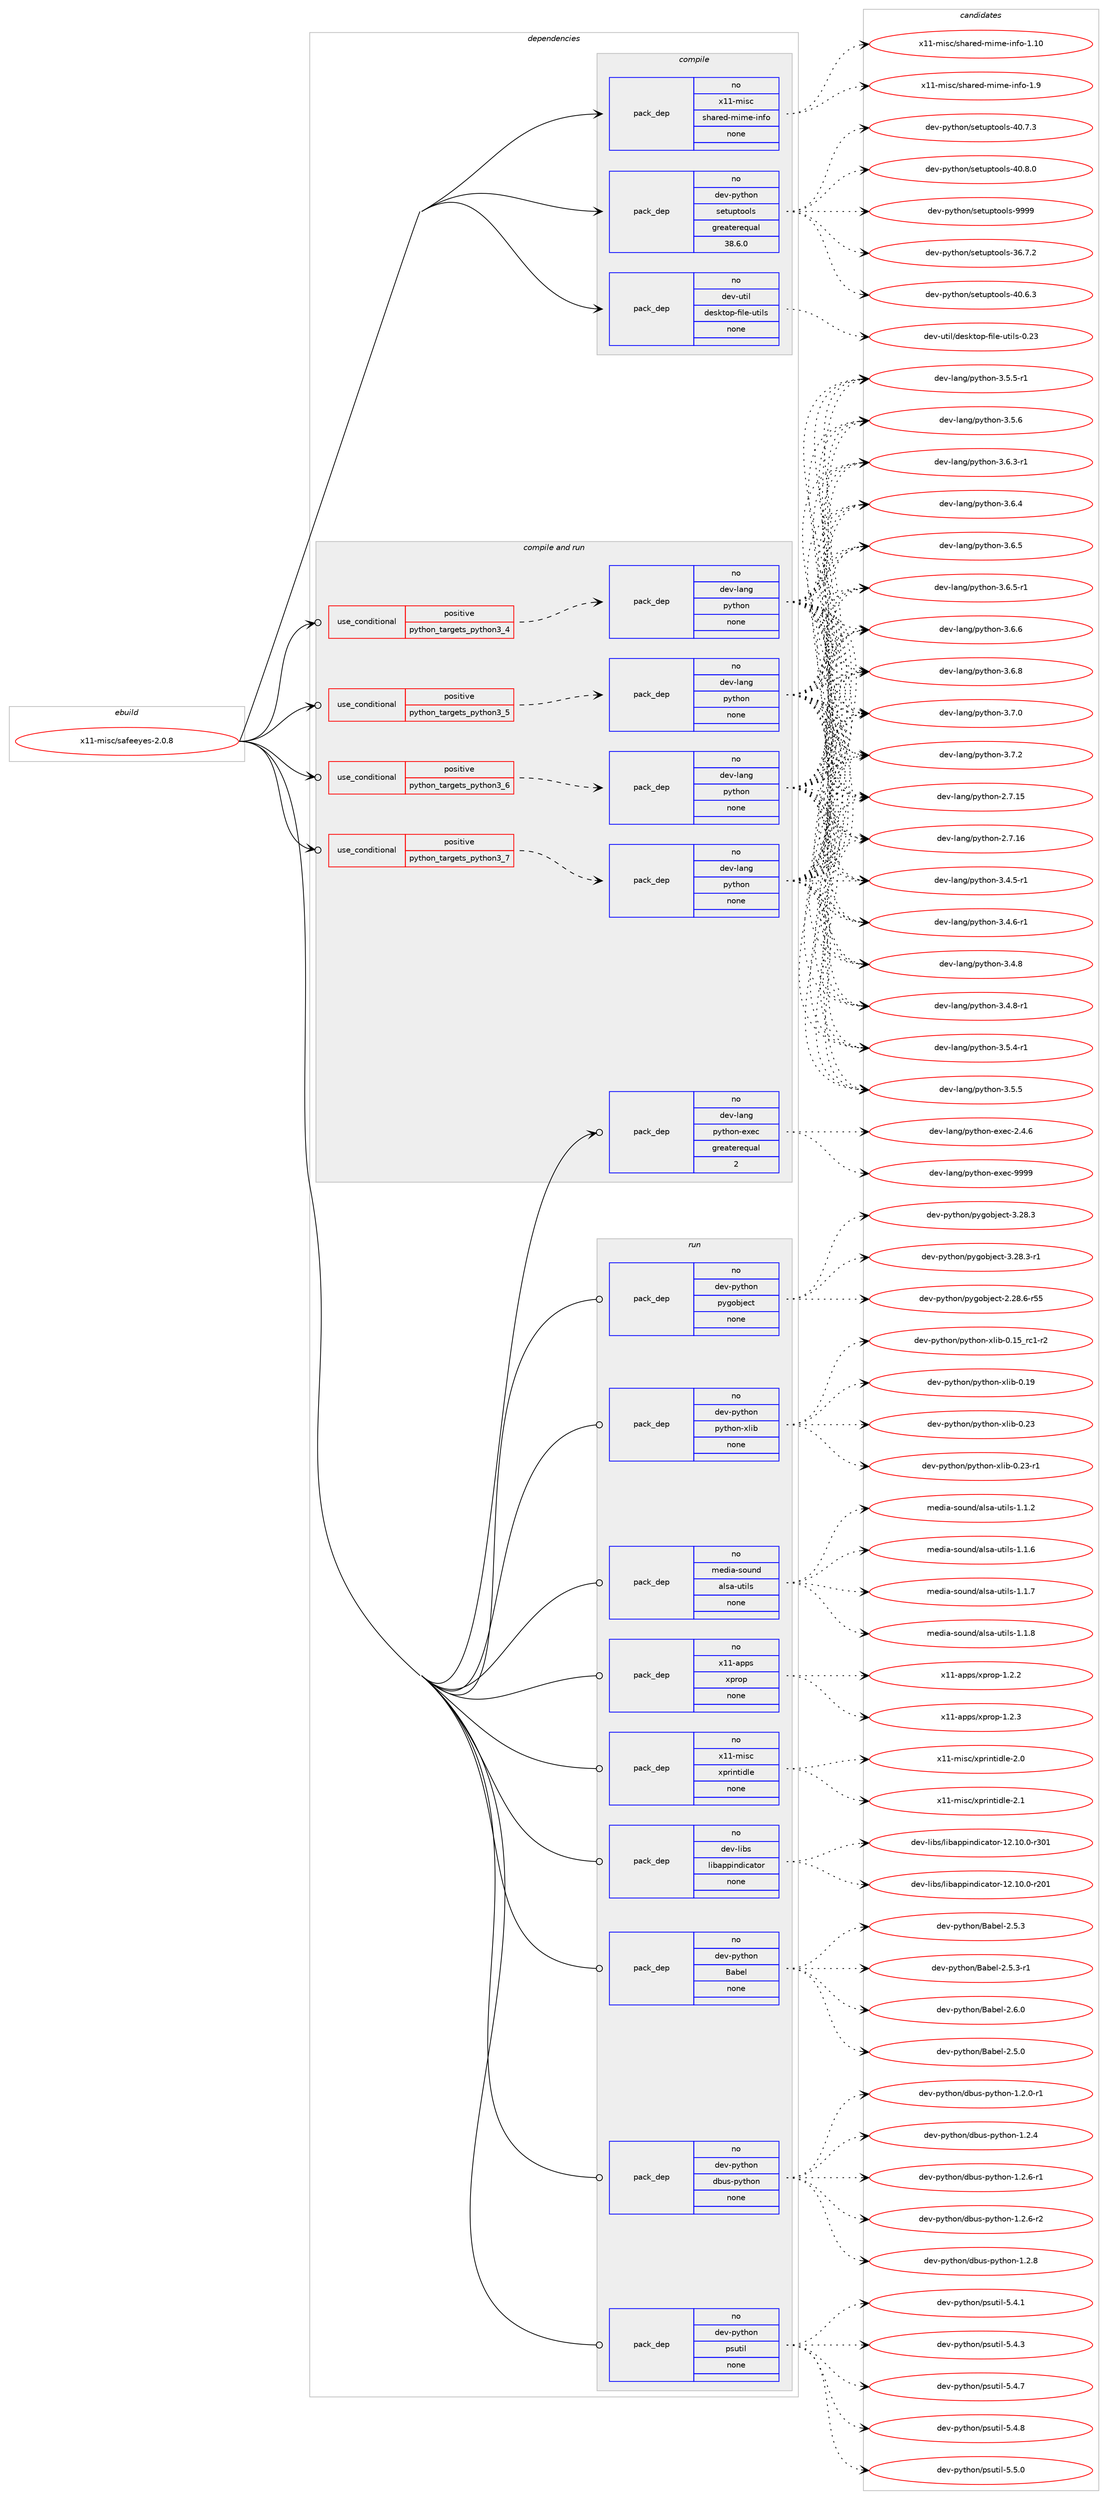 digraph prolog {

# *************
# Graph options
# *************

newrank=true;
concentrate=true;
compound=true;
graph [rankdir=LR,fontname=Helvetica,fontsize=10,ranksep=1.5];#, ranksep=2.5, nodesep=0.2];
edge  [arrowhead=vee];
node  [fontname=Helvetica,fontsize=10];

# **********
# The ebuild
# **********

subgraph cluster_leftcol {
color=gray;
rank=same;
label=<<i>ebuild</i>>;
id [label="x11-misc/safeeyes-2.0.8", color=red, width=4, href="../x11-misc/safeeyes-2.0.8.svg"];
}

# ****************
# The dependencies
# ****************

subgraph cluster_midcol {
color=gray;
label=<<i>dependencies</i>>;
subgraph cluster_compile {
fillcolor="#eeeeee";
style=filled;
label=<<i>compile</i>>;
subgraph pack1268058 {
dependency1764434 [label=<<TABLE BORDER="0" CELLBORDER="1" CELLSPACING="0" CELLPADDING="4" WIDTH="220"><TR><TD ROWSPAN="6" CELLPADDING="30">pack_dep</TD></TR><TR><TD WIDTH="110">no</TD></TR><TR><TD>dev-python</TD></TR><TR><TD>setuptools</TD></TR><TR><TD>greaterequal</TD></TR><TR><TD>38.6.0</TD></TR></TABLE>>, shape=none, color=blue];
}
id:e -> dependency1764434:w [weight=20,style="solid",arrowhead="vee"];
subgraph pack1268059 {
dependency1764435 [label=<<TABLE BORDER="0" CELLBORDER="1" CELLSPACING="0" CELLPADDING="4" WIDTH="220"><TR><TD ROWSPAN="6" CELLPADDING="30">pack_dep</TD></TR><TR><TD WIDTH="110">no</TD></TR><TR><TD>dev-util</TD></TR><TR><TD>desktop-file-utils</TD></TR><TR><TD>none</TD></TR><TR><TD></TD></TR></TABLE>>, shape=none, color=blue];
}
id:e -> dependency1764435:w [weight=20,style="solid",arrowhead="vee"];
subgraph pack1268060 {
dependency1764436 [label=<<TABLE BORDER="0" CELLBORDER="1" CELLSPACING="0" CELLPADDING="4" WIDTH="220"><TR><TD ROWSPAN="6" CELLPADDING="30">pack_dep</TD></TR><TR><TD WIDTH="110">no</TD></TR><TR><TD>x11-misc</TD></TR><TR><TD>shared-mime-info</TD></TR><TR><TD>none</TD></TR><TR><TD></TD></TR></TABLE>>, shape=none, color=blue];
}
id:e -> dependency1764436:w [weight=20,style="solid",arrowhead="vee"];
}
subgraph cluster_compileandrun {
fillcolor="#eeeeee";
style=filled;
label=<<i>compile and run</i>>;
subgraph cond466657 {
dependency1764437 [label=<<TABLE BORDER="0" CELLBORDER="1" CELLSPACING="0" CELLPADDING="4"><TR><TD ROWSPAN="3" CELLPADDING="10">use_conditional</TD></TR><TR><TD>positive</TD></TR><TR><TD>python_targets_python3_4</TD></TR></TABLE>>, shape=none, color=red];
subgraph pack1268061 {
dependency1764438 [label=<<TABLE BORDER="0" CELLBORDER="1" CELLSPACING="0" CELLPADDING="4" WIDTH="220"><TR><TD ROWSPAN="6" CELLPADDING="30">pack_dep</TD></TR><TR><TD WIDTH="110">no</TD></TR><TR><TD>dev-lang</TD></TR><TR><TD>python</TD></TR><TR><TD>none</TD></TR><TR><TD></TD></TR></TABLE>>, shape=none, color=blue];
}
dependency1764437:e -> dependency1764438:w [weight=20,style="dashed",arrowhead="vee"];
}
id:e -> dependency1764437:w [weight=20,style="solid",arrowhead="odotvee"];
subgraph cond466658 {
dependency1764439 [label=<<TABLE BORDER="0" CELLBORDER="1" CELLSPACING="0" CELLPADDING="4"><TR><TD ROWSPAN="3" CELLPADDING="10">use_conditional</TD></TR><TR><TD>positive</TD></TR><TR><TD>python_targets_python3_5</TD></TR></TABLE>>, shape=none, color=red];
subgraph pack1268062 {
dependency1764440 [label=<<TABLE BORDER="0" CELLBORDER="1" CELLSPACING="0" CELLPADDING="4" WIDTH="220"><TR><TD ROWSPAN="6" CELLPADDING="30">pack_dep</TD></TR><TR><TD WIDTH="110">no</TD></TR><TR><TD>dev-lang</TD></TR><TR><TD>python</TD></TR><TR><TD>none</TD></TR><TR><TD></TD></TR></TABLE>>, shape=none, color=blue];
}
dependency1764439:e -> dependency1764440:w [weight=20,style="dashed",arrowhead="vee"];
}
id:e -> dependency1764439:w [weight=20,style="solid",arrowhead="odotvee"];
subgraph cond466659 {
dependency1764441 [label=<<TABLE BORDER="0" CELLBORDER="1" CELLSPACING="0" CELLPADDING="4"><TR><TD ROWSPAN="3" CELLPADDING="10">use_conditional</TD></TR><TR><TD>positive</TD></TR><TR><TD>python_targets_python3_6</TD></TR></TABLE>>, shape=none, color=red];
subgraph pack1268063 {
dependency1764442 [label=<<TABLE BORDER="0" CELLBORDER="1" CELLSPACING="0" CELLPADDING="4" WIDTH="220"><TR><TD ROWSPAN="6" CELLPADDING="30">pack_dep</TD></TR><TR><TD WIDTH="110">no</TD></TR><TR><TD>dev-lang</TD></TR><TR><TD>python</TD></TR><TR><TD>none</TD></TR><TR><TD></TD></TR></TABLE>>, shape=none, color=blue];
}
dependency1764441:e -> dependency1764442:w [weight=20,style="dashed",arrowhead="vee"];
}
id:e -> dependency1764441:w [weight=20,style="solid",arrowhead="odotvee"];
subgraph cond466660 {
dependency1764443 [label=<<TABLE BORDER="0" CELLBORDER="1" CELLSPACING="0" CELLPADDING="4"><TR><TD ROWSPAN="3" CELLPADDING="10">use_conditional</TD></TR><TR><TD>positive</TD></TR><TR><TD>python_targets_python3_7</TD></TR></TABLE>>, shape=none, color=red];
subgraph pack1268064 {
dependency1764444 [label=<<TABLE BORDER="0" CELLBORDER="1" CELLSPACING="0" CELLPADDING="4" WIDTH="220"><TR><TD ROWSPAN="6" CELLPADDING="30">pack_dep</TD></TR><TR><TD WIDTH="110">no</TD></TR><TR><TD>dev-lang</TD></TR><TR><TD>python</TD></TR><TR><TD>none</TD></TR><TR><TD></TD></TR></TABLE>>, shape=none, color=blue];
}
dependency1764443:e -> dependency1764444:w [weight=20,style="dashed",arrowhead="vee"];
}
id:e -> dependency1764443:w [weight=20,style="solid",arrowhead="odotvee"];
subgraph pack1268065 {
dependency1764445 [label=<<TABLE BORDER="0" CELLBORDER="1" CELLSPACING="0" CELLPADDING="4" WIDTH="220"><TR><TD ROWSPAN="6" CELLPADDING="30">pack_dep</TD></TR><TR><TD WIDTH="110">no</TD></TR><TR><TD>dev-lang</TD></TR><TR><TD>python-exec</TD></TR><TR><TD>greaterequal</TD></TR><TR><TD>2</TD></TR></TABLE>>, shape=none, color=blue];
}
id:e -> dependency1764445:w [weight=20,style="solid",arrowhead="odotvee"];
}
subgraph cluster_run {
fillcolor="#eeeeee";
style=filled;
label=<<i>run</i>>;
subgraph pack1268066 {
dependency1764446 [label=<<TABLE BORDER="0" CELLBORDER="1" CELLSPACING="0" CELLPADDING="4" WIDTH="220"><TR><TD ROWSPAN="6" CELLPADDING="30">pack_dep</TD></TR><TR><TD WIDTH="110">no</TD></TR><TR><TD>dev-libs</TD></TR><TR><TD>libappindicator</TD></TR><TR><TD>none</TD></TR><TR><TD></TD></TR></TABLE>>, shape=none, color=blue];
}
id:e -> dependency1764446:w [weight=20,style="solid",arrowhead="odot"];
subgraph pack1268067 {
dependency1764447 [label=<<TABLE BORDER="0" CELLBORDER="1" CELLSPACING="0" CELLPADDING="4" WIDTH="220"><TR><TD ROWSPAN="6" CELLPADDING="30">pack_dep</TD></TR><TR><TD WIDTH="110">no</TD></TR><TR><TD>dev-python</TD></TR><TR><TD>Babel</TD></TR><TR><TD>none</TD></TR><TR><TD></TD></TR></TABLE>>, shape=none, color=blue];
}
id:e -> dependency1764447:w [weight=20,style="solid",arrowhead="odot"];
subgraph pack1268068 {
dependency1764448 [label=<<TABLE BORDER="0" CELLBORDER="1" CELLSPACING="0" CELLPADDING="4" WIDTH="220"><TR><TD ROWSPAN="6" CELLPADDING="30">pack_dep</TD></TR><TR><TD WIDTH="110">no</TD></TR><TR><TD>dev-python</TD></TR><TR><TD>dbus-python</TD></TR><TR><TD>none</TD></TR><TR><TD></TD></TR></TABLE>>, shape=none, color=blue];
}
id:e -> dependency1764448:w [weight=20,style="solid",arrowhead="odot"];
subgraph pack1268069 {
dependency1764449 [label=<<TABLE BORDER="0" CELLBORDER="1" CELLSPACING="0" CELLPADDING="4" WIDTH="220"><TR><TD ROWSPAN="6" CELLPADDING="30">pack_dep</TD></TR><TR><TD WIDTH="110">no</TD></TR><TR><TD>dev-python</TD></TR><TR><TD>psutil</TD></TR><TR><TD>none</TD></TR><TR><TD></TD></TR></TABLE>>, shape=none, color=blue];
}
id:e -> dependency1764449:w [weight=20,style="solid",arrowhead="odot"];
subgraph pack1268070 {
dependency1764450 [label=<<TABLE BORDER="0" CELLBORDER="1" CELLSPACING="0" CELLPADDING="4" WIDTH="220"><TR><TD ROWSPAN="6" CELLPADDING="30">pack_dep</TD></TR><TR><TD WIDTH="110">no</TD></TR><TR><TD>dev-python</TD></TR><TR><TD>pygobject</TD></TR><TR><TD>none</TD></TR><TR><TD></TD></TR></TABLE>>, shape=none, color=blue];
}
id:e -> dependency1764450:w [weight=20,style="solid",arrowhead="odot"];
subgraph pack1268071 {
dependency1764451 [label=<<TABLE BORDER="0" CELLBORDER="1" CELLSPACING="0" CELLPADDING="4" WIDTH="220"><TR><TD ROWSPAN="6" CELLPADDING="30">pack_dep</TD></TR><TR><TD WIDTH="110">no</TD></TR><TR><TD>dev-python</TD></TR><TR><TD>python-xlib</TD></TR><TR><TD>none</TD></TR><TR><TD></TD></TR></TABLE>>, shape=none, color=blue];
}
id:e -> dependency1764451:w [weight=20,style="solid",arrowhead="odot"];
subgraph pack1268072 {
dependency1764452 [label=<<TABLE BORDER="0" CELLBORDER="1" CELLSPACING="0" CELLPADDING="4" WIDTH="220"><TR><TD ROWSPAN="6" CELLPADDING="30">pack_dep</TD></TR><TR><TD WIDTH="110">no</TD></TR><TR><TD>media-sound</TD></TR><TR><TD>alsa-utils</TD></TR><TR><TD>none</TD></TR><TR><TD></TD></TR></TABLE>>, shape=none, color=blue];
}
id:e -> dependency1764452:w [weight=20,style="solid",arrowhead="odot"];
subgraph pack1268073 {
dependency1764453 [label=<<TABLE BORDER="0" CELLBORDER="1" CELLSPACING="0" CELLPADDING="4" WIDTH="220"><TR><TD ROWSPAN="6" CELLPADDING="30">pack_dep</TD></TR><TR><TD WIDTH="110">no</TD></TR><TR><TD>x11-apps</TD></TR><TR><TD>xprop</TD></TR><TR><TD>none</TD></TR><TR><TD></TD></TR></TABLE>>, shape=none, color=blue];
}
id:e -> dependency1764453:w [weight=20,style="solid",arrowhead="odot"];
subgraph pack1268074 {
dependency1764454 [label=<<TABLE BORDER="0" CELLBORDER="1" CELLSPACING="0" CELLPADDING="4" WIDTH="220"><TR><TD ROWSPAN="6" CELLPADDING="30">pack_dep</TD></TR><TR><TD WIDTH="110">no</TD></TR><TR><TD>x11-misc</TD></TR><TR><TD>xprintidle</TD></TR><TR><TD>none</TD></TR><TR><TD></TD></TR></TABLE>>, shape=none, color=blue];
}
id:e -> dependency1764454:w [weight=20,style="solid",arrowhead="odot"];
}
}

# **************
# The candidates
# **************

subgraph cluster_choices {
rank=same;
color=gray;
label=<<i>candidates</i>>;

subgraph choice1268058 {
color=black;
nodesep=1;
choice100101118451121211161041111104711510111611711211611111110811545515446554650 [label="dev-python/setuptools-36.7.2", color=red, width=4,href="../dev-python/setuptools-36.7.2.svg"];
choice100101118451121211161041111104711510111611711211611111110811545524846544651 [label="dev-python/setuptools-40.6.3", color=red, width=4,href="../dev-python/setuptools-40.6.3.svg"];
choice100101118451121211161041111104711510111611711211611111110811545524846554651 [label="dev-python/setuptools-40.7.3", color=red, width=4,href="../dev-python/setuptools-40.7.3.svg"];
choice100101118451121211161041111104711510111611711211611111110811545524846564648 [label="dev-python/setuptools-40.8.0", color=red, width=4,href="../dev-python/setuptools-40.8.0.svg"];
choice10010111845112121116104111110471151011161171121161111111081154557575757 [label="dev-python/setuptools-9999", color=red, width=4,href="../dev-python/setuptools-9999.svg"];
dependency1764434:e -> choice100101118451121211161041111104711510111611711211611111110811545515446554650:w [style=dotted,weight="100"];
dependency1764434:e -> choice100101118451121211161041111104711510111611711211611111110811545524846544651:w [style=dotted,weight="100"];
dependency1764434:e -> choice100101118451121211161041111104711510111611711211611111110811545524846554651:w [style=dotted,weight="100"];
dependency1764434:e -> choice100101118451121211161041111104711510111611711211611111110811545524846564648:w [style=dotted,weight="100"];
dependency1764434:e -> choice10010111845112121116104111110471151011161171121161111111081154557575757:w [style=dotted,weight="100"];
}
subgraph choice1268059 {
color=black;
nodesep=1;
choice100101118451171161051084710010111510711611111245102105108101451171161051081154548465051 [label="dev-util/desktop-file-utils-0.23", color=red, width=4,href="../dev-util/desktop-file-utils-0.23.svg"];
dependency1764435:e -> choice100101118451171161051084710010111510711611111245102105108101451171161051081154548465051:w [style=dotted,weight="100"];
}
subgraph choice1268060 {
color=black;
nodesep=1;
choice12049494510910511599471151049711410110045109105109101451051101021114549464948 [label="x11-misc/shared-mime-info-1.10", color=red, width=4,href="../x11-misc/shared-mime-info-1.10.svg"];
choice120494945109105115994711510497114101100451091051091014510511010211145494657 [label="x11-misc/shared-mime-info-1.9", color=red, width=4,href="../x11-misc/shared-mime-info-1.9.svg"];
dependency1764436:e -> choice12049494510910511599471151049711410110045109105109101451051101021114549464948:w [style=dotted,weight="100"];
dependency1764436:e -> choice120494945109105115994711510497114101100451091051091014510511010211145494657:w [style=dotted,weight="100"];
}
subgraph choice1268061 {
color=black;
nodesep=1;
choice10010111845108971101034711212111610411111045504655464953 [label="dev-lang/python-2.7.15", color=red, width=4,href="../dev-lang/python-2.7.15.svg"];
choice10010111845108971101034711212111610411111045504655464954 [label="dev-lang/python-2.7.16", color=red, width=4,href="../dev-lang/python-2.7.16.svg"];
choice1001011184510897110103471121211161041111104551465246534511449 [label="dev-lang/python-3.4.5-r1", color=red, width=4,href="../dev-lang/python-3.4.5-r1.svg"];
choice1001011184510897110103471121211161041111104551465246544511449 [label="dev-lang/python-3.4.6-r1", color=red, width=4,href="../dev-lang/python-3.4.6-r1.svg"];
choice100101118451089711010347112121116104111110455146524656 [label="dev-lang/python-3.4.8", color=red, width=4,href="../dev-lang/python-3.4.8.svg"];
choice1001011184510897110103471121211161041111104551465246564511449 [label="dev-lang/python-3.4.8-r1", color=red, width=4,href="../dev-lang/python-3.4.8-r1.svg"];
choice1001011184510897110103471121211161041111104551465346524511449 [label="dev-lang/python-3.5.4-r1", color=red, width=4,href="../dev-lang/python-3.5.4-r1.svg"];
choice100101118451089711010347112121116104111110455146534653 [label="dev-lang/python-3.5.5", color=red, width=4,href="../dev-lang/python-3.5.5.svg"];
choice1001011184510897110103471121211161041111104551465346534511449 [label="dev-lang/python-3.5.5-r1", color=red, width=4,href="../dev-lang/python-3.5.5-r1.svg"];
choice100101118451089711010347112121116104111110455146534654 [label="dev-lang/python-3.5.6", color=red, width=4,href="../dev-lang/python-3.5.6.svg"];
choice1001011184510897110103471121211161041111104551465446514511449 [label="dev-lang/python-3.6.3-r1", color=red, width=4,href="../dev-lang/python-3.6.3-r1.svg"];
choice100101118451089711010347112121116104111110455146544652 [label="dev-lang/python-3.6.4", color=red, width=4,href="../dev-lang/python-3.6.4.svg"];
choice100101118451089711010347112121116104111110455146544653 [label="dev-lang/python-3.6.5", color=red, width=4,href="../dev-lang/python-3.6.5.svg"];
choice1001011184510897110103471121211161041111104551465446534511449 [label="dev-lang/python-3.6.5-r1", color=red, width=4,href="../dev-lang/python-3.6.5-r1.svg"];
choice100101118451089711010347112121116104111110455146544654 [label="dev-lang/python-3.6.6", color=red, width=4,href="../dev-lang/python-3.6.6.svg"];
choice100101118451089711010347112121116104111110455146544656 [label="dev-lang/python-3.6.8", color=red, width=4,href="../dev-lang/python-3.6.8.svg"];
choice100101118451089711010347112121116104111110455146554648 [label="dev-lang/python-3.7.0", color=red, width=4,href="../dev-lang/python-3.7.0.svg"];
choice100101118451089711010347112121116104111110455146554650 [label="dev-lang/python-3.7.2", color=red, width=4,href="../dev-lang/python-3.7.2.svg"];
dependency1764438:e -> choice10010111845108971101034711212111610411111045504655464953:w [style=dotted,weight="100"];
dependency1764438:e -> choice10010111845108971101034711212111610411111045504655464954:w [style=dotted,weight="100"];
dependency1764438:e -> choice1001011184510897110103471121211161041111104551465246534511449:w [style=dotted,weight="100"];
dependency1764438:e -> choice1001011184510897110103471121211161041111104551465246544511449:w [style=dotted,weight="100"];
dependency1764438:e -> choice100101118451089711010347112121116104111110455146524656:w [style=dotted,weight="100"];
dependency1764438:e -> choice1001011184510897110103471121211161041111104551465246564511449:w [style=dotted,weight="100"];
dependency1764438:e -> choice1001011184510897110103471121211161041111104551465346524511449:w [style=dotted,weight="100"];
dependency1764438:e -> choice100101118451089711010347112121116104111110455146534653:w [style=dotted,weight="100"];
dependency1764438:e -> choice1001011184510897110103471121211161041111104551465346534511449:w [style=dotted,weight="100"];
dependency1764438:e -> choice100101118451089711010347112121116104111110455146534654:w [style=dotted,weight="100"];
dependency1764438:e -> choice1001011184510897110103471121211161041111104551465446514511449:w [style=dotted,weight="100"];
dependency1764438:e -> choice100101118451089711010347112121116104111110455146544652:w [style=dotted,weight="100"];
dependency1764438:e -> choice100101118451089711010347112121116104111110455146544653:w [style=dotted,weight="100"];
dependency1764438:e -> choice1001011184510897110103471121211161041111104551465446534511449:w [style=dotted,weight="100"];
dependency1764438:e -> choice100101118451089711010347112121116104111110455146544654:w [style=dotted,weight="100"];
dependency1764438:e -> choice100101118451089711010347112121116104111110455146544656:w [style=dotted,weight="100"];
dependency1764438:e -> choice100101118451089711010347112121116104111110455146554648:w [style=dotted,weight="100"];
dependency1764438:e -> choice100101118451089711010347112121116104111110455146554650:w [style=dotted,weight="100"];
}
subgraph choice1268062 {
color=black;
nodesep=1;
choice10010111845108971101034711212111610411111045504655464953 [label="dev-lang/python-2.7.15", color=red, width=4,href="../dev-lang/python-2.7.15.svg"];
choice10010111845108971101034711212111610411111045504655464954 [label="dev-lang/python-2.7.16", color=red, width=4,href="../dev-lang/python-2.7.16.svg"];
choice1001011184510897110103471121211161041111104551465246534511449 [label="dev-lang/python-3.4.5-r1", color=red, width=4,href="../dev-lang/python-3.4.5-r1.svg"];
choice1001011184510897110103471121211161041111104551465246544511449 [label="dev-lang/python-3.4.6-r1", color=red, width=4,href="../dev-lang/python-3.4.6-r1.svg"];
choice100101118451089711010347112121116104111110455146524656 [label="dev-lang/python-3.4.8", color=red, width=4,href="../dev-lang/python-3.4.8.svg"];
choice1001011184510897110103471121211161041111104551465246564511449 [label="dev-lang/python-3.4.8-r1", color=red, width=4,href="../dev-lang/python-3.4.8-r1.svg"];
choice1001011184510897110103471121211161041111104551465346524511449 [label="dev-lang/python-3.5.4-r1", color=red, width=4,href="../dev-lang/python-3.5.4-r1.svg"];
choice100101118451089711010347112121116104111110455146534653 [label="dev-lang/python-3.5.5", color=red, width=4,href="../dev-lang/python-3.5.5.svg"];
choice1001011184510897110103471121211161041111104551465346534511449 [label="dev-lang/python-3.5.5-r1", color=red, width=4,href="../dev-lang/python-3.5.5-r1.svg"];
choice100101118451089711010347112121116104111110455146534654 [label="dev-lang/python-3.5.6", color=red, width=4,href="../dev-lang/python-3.5.6.svg"];
choice1001011184510897110103471121211161041111104551465446514511449 [label="dev-lang/python-3.6.3-r1", color=red, width=4,href="../dev-lang/python-3.6.3-r1.svg"];
choice100101118451089711010347112121116104111110455146544652 [label="dev-lang/python-3.6.4", color=red, width=4,href="../dev-lang/python-3.6.4.svg"];
choice100101118451089711010347112121116104111110455146544653 [label="dev-lang/python-3.6.5", color=red, width=4,href="../dev-lang/python-3.6.5.svg"];
choice1001011184510897110103471121211161041111104551465446534511449 [label="dev-lang/python-3.6.5-r1", color=red, width=4,href="../dev-lang/python-3.6.5-r1.svg"];
choice100101118451089711010347112121116104111110455146544654 [label="dev-lang/python-3.6.6", color=red, width=4,href="../dev-lang/python-3.6.6.svg"];
choice100101118451089711010347112121116104111110455146544656 [label="dev-lang/python-3.6.8", color=red, width=4,href="../dev-lang/python-3.6.8.svg"];
choice100101118451089711010347112121116104111110455146554648 [label="dev-lang/python-3.7.0", color=red, width=4,href="../dev-lang/python-3.7.0.svg"];
choice100101118451089711010347112121116104111110455146554650 [label="dev-lang/python-3.7.2", color=red, width=4,href="../dev-lang/python-3.7.2.svg"];
dependency1764440:e -> choice10010111845108971101034711212111610411111045504655464953:w [style=dotted,weight="100"];
dependency1764440:e -> choice10010111845108971101034711212111610411111045504655464954:w [style=dotted,weight="100"];
dependency1764440:e -> choice1001011184510897110103471121211161041111104551465246534511449:w [style=dotted,weight="100"];
dependency1764440:e -> choice1001011184510897110103471121211161041111104551465246544511449:w [style=dotted,weight="100"];
dependency1764440:e -> choice100101118451089711010347112121116104111110455146524656:w [style=dotted,weight="100"];
dependency1764440:e -> choice1001011184510897110103471121211161041111104551465246564511449:w [style=dotted,weight="100"];
dependency1764440:e -> choice1001011184510897110103471121211161041111104551465346524511449:w [style=dotted,weight="100"];
dependency1764440:e -> choice100101118451089711010347112121116104111110455146534653:w [style=dotted,weight="100"];
dependency1764440:e -> choice1001011184510897110103471121211161041111104551465346534511449:w [style=dotted,weight="100"];
dependency1764440:e -> choice100101118451089711010347112121116104111110455146534654:w [style=dotted,weight="100"];
dependency1764440:e -> choice1001011184510897110103471121211161041111104551465446514511449:w [style=dotted,weight="100"];
dependency1764440:e -> choice100101118451089711010347112121116104111110455146544652:w [style=dotted,weight="100"];
dependency1764440:e -> choice100101118451089711010347112121116104111110455146544653:w [style=dotted,weight="100"];
dependency1764440:e -> choice1001011184510897110103471121211161041111104551465446534511449:w [style=dotted,weight="100"];
dependency1764440:e -> choice100101118451089711010347112121116104111110455146544654:w [style=dotted,weight="100"];
dependency1764440:e -> choice100101118451089711010347112121116104111110455146544656:w [style=dotted,weight="100"];
dependency1764440:e -> choice100101118451089711010347112121116104111110455146554648:w [style=dotted,weight="100"];
dependency1764440:e -> choice100101118451089711010347112121116104111110455146554650:w [style=dotted,weight="100"];
}
subgraph choice1268063 {
color=black;
nodesep=1;
choice10010111845108971101034711212111610411111045504655464953 [label="dev-lang/python-2.7.15", color=red, width=4,href="../dev-lang/python-2.7.15.svg"];
choice10010111845108971101034711212111610411111045504655464954 [label="dev-lang/python-2.7.16", color=red, width=4,href="../dev-lang/python-2.7.16.svg"];
choice1001011184510897110103471121211161041111104551465246534511449 [label="dev-lang/python-3.4.5-r1", color=red, width=4,href="../dev-lang/python-3.4.5-r1.svg"];
choice1001011184510897110103471121211161041111104551465246544511449 [label="dev-lang/python-3.4.6-r1", color=red, width=4,href="../dev-lang/python-3.4.6-r1.svg"];
choice100101118451089711010347112121116104111110455146524656 [label="dev-lang/python-3.4.8", color=red, width=4,href="../dev-lang/python-3.4.8.svg"];
choice1001011184510897110103471121211161041111104551465246564511449 [label="dev-lang/python-3.4.8-r1", color=red, width=4,href="../dev-lang/python-3.4.8-r1.svg"];
choice1001011184510897110103471121211161041111104551465346524511449 [label="dev-lang/python-3.5.4-r1", color=red, width=4,href="../dev-lang/python-3.5.4-r1.svg"];
choice100101118451089711010347112121116104111110455146534653 [label="dev-lang/python-3.5.5", color=red, width=4,href="../dev-lang/python-3.5.5.svg"];
choice1001011184510897110103471121211161041111104551465346534511449 [label="dev-lang/python-3.5.5-r1", color=red, width=4,href="../dev-lang/python-3.5.5-r1.svg"];
choice100101118451089711010347112121116104111110455146534654 [label="dev-lang/python-3.5.6", color=red, width=4,href="../dev-lang/python-3.5.6.svg"];
choice1001011184510897110103471121211161041111104551465446514511449 [label="dev-lang/python-3.6.3-r1", color=red, width=4,href="../dev-lang/python-3.6.3-r1.svg"];
choice100101118451089711010347112121116104111110455146544652 [label="dev-lang/python-3.6.4", color=red, width=4,href="../dev-lang/python-3.6.4.svg"];
choice100101118451089711010347112121116104111110455146544653 [label="dev-lang/python-3.6.5", color=red, width=4,href="../dev-lang/python-3.6.5.svg"];
choice1001011184510897110103471121211161041111104551465446534511449 [label="dev-lang/python-3.6.5-r1", color=red, width=4,href="../dev-lang/python-3.6.5-r1.svg"];
choice100101118451089711010347112121116104111110455146544654 [label="dev-lang/python-3.6.6", color=red, width=4,href="../dev-lang/python-3.6.6.svg"];
choice100101118451089711010347112121116104111110455146544656 [label="dev-lang/python-3.6.8", color=red, width=4,href="../dev-lang/python-3.6.8.svg"];
choice100101118451089711010347112121116104111110455146554648 [label="dev-lang/python-3.7.0", color=red, width=4,href="../dev-lang/python-3.7.0.svg"];
choice100101118451089711010347112121116104111110455146554650 [label="dev-lang/python-3.7.2", color=red, width=4,href="../dev-lang/python-3.7.2.svg"];
dependency1764442:e -> choice10010111845108971101034711212111610411111045504655464953:w [style=dotted,weight="100"];
dependency1764442:e -> choice10010111845108971101034711212111610411111045504655464954:w [style=dotted,weight="100"];
dependency1764442:e -> choice1001011184510897110103471121211161041111104551465246534511449:w [style=dotted,weight="100"];
dependency1764442:e -> choice1001011184510897110103471121211161041111104551465246544511449:w [style=dotted,weight="100"];
dependency1764442:e -> choice100101118451089711010347112121116104111110455146524656:w [style=dotted,weight="100"];
dependency1764442:e -> choice1001011184510897110103471121211161041111104551465246564511449:w [style=dotted,weight="100"];
dependency1764442:e -> choice1001011184510897110103471121211161041111104551465346524511449:w [style=dotted,weight="100"];
dependency1764442:e -> choice100101118451089711010347112121116104111110455146534653:w [style=dotted,weight="100"];
dependency1764442:e -> choice1001011184510897110103471121211161041111104551465346534511449:w [style=dotted,weight="100"];
dependency1764442:e -> choice100101118451089711010347112121116104111110455146534654:w [style=dotted,weight="100"];
dependency1764442:e -> choice1001011184510897110103471121211161041111104551465446514511449:w [style=dotted,weight="100"];
dependency1764442:e -> choice100101118451089711010347112121116104111110455146544652:w [style=dotted,weight="100"];
dependency1764442:e -> choice100101118451089711010347112121116104111110455146544653:w [style=dotted,weight="100"];
dependency1764442:e -> choice1001011184510897110103471121211161041111104551465446534511449:w [style=dotted,weight="100"];
dependency1764442:e -> choice100101118451089711010347112121116104111110455146544654:w [style=dotted,weight="100"];
dependency1764442:e -> choice100101118451089711010347112121116104111110455146544656:w [style=dotted,weight="100"];
dependency1764442:e -> choice100101118451089711010347112121116104111110455146554648:w [style=dotted,weight="100"];
dependency1764442:e -> choice100101118451089711010347112121116104111110455146554650:w [style=dotted,weight="100"];
}
subgraph choice1268064 {
color=black;
nodesep=1;
choice10010111845108971101034711212111610411111045504655464953 [label="dev-lang/python-2.7.15", color=red, width=4,href="../dev-lang/python-2.7.15.svg"];
choice10010111845108971101034711212111610411111045504655464954 [label="dev-lang/python-2.7.16", color=red, width=4,href="../dev-lang/python-2.7.16.svg"];
choice1001011184510897110103471121211161041111104551465246534511449 [label="dev-lang/python-3.4.5-r1", color=red, width=4,href="../dev-lang/python-3.4.5-r1.svg"];
choice1001011184510897110103471121211161041111104551465246544511449 [label="dev-lang/python-3.4.6-r1", color=red, width=4,href="../dev-lang/python-3.4.6-r1.svg"];
choice100101118451089711010347112121116104111110455146524656 [label="dev-lang/python-3.4.8", color=red, width=4,href="../dev-lang/python-3.4.8.svg"];
choice1001011184510897110103471121211161041111104551465246564511449 [label="dev-lang/python-3.4.8-r1", color=red, width=4,href="../dev-lang/python-3.4.8-r1.svg"];
choice1001011184510897110103471121211161041111104551465346524511449 [label="dev-lang/python-3.5.4-r1", color=red, width=4,href="../dev-lang/python-3.5.4-r1.svg"];
choice100101118451089711010347112121116104111110455146534653 [label="dev-lang/python-3.5.5", color=red, width=4,href="../dev-lang/python-3.5.5.svg"];
choice1001011184510897110103471121211161041111104551465346534511449 [label="dev-lang/python-3.5.5-r1", color=red, width=4,href="../dev-lang/python-3.5.5-r1.svg"];
choice100101118451089711010347112121116104111110455146534654 [label="dev-lang/python-3.5.6", color=red, width=4,href="../dev-lang/python-3.5.6.svg"];
choice1001011184510897110103471121211161041111104551465446514511449 [label="dev-lang/python-3.6.3-r1", color=red, width=4,href="../dev-lang/python-3.6.3-r1.svg"];
choice100101118451089711010347112121116104111110455146544652 [label="dev-lang/python-3.6.4", color=red, width=4,href="../dev-lang/python-3.6.4.svg"];
choice100101118451089711010347112121116104111110455146544653 [label="dev-lang/python-3.6.5", color=red, width=4,href="../dev-lang/python-3.6.5.svg"];
choice1001011184510897110103471121211161041111104551465446534511449 [label="dev-lang/python-3.6.5-r1", color=red, width=4,href="../dev-lang/python-3.6.5-r1.svg"];
choice100101118451089711010347112121116104111110455146544654 [label="dev-lang/python-3.6.6", color=red, width=4,href="../dev-lang/python-3.6.6.svg"];
choice100101118451089711010347112121116104111110455146544656 [label="dev-lang/python-3.6.8", color=red, width=4,href="../dev-lang/python-3.6.8.svg"];
choice100101118451089711010347112121116104111110455146554648 [label="dev-lang/python-3.7.0", color=red, width=4,href="../dev-lang/python-3.7.0.svg"];
choice100101118451089711010347112121116104111110455146554650 [label="dev-lang/python-3.7.2", color=red, width=4,href="../dev-lang/python-3.7.2.svg"];
dependency1764444:e -> choice10010111845108971101034711212111610411111045504655464953:w [style=dotted,weight="100"];
dependency1764444:e -> choice10010111845108971101034711212111610411111045504655464954:w [style=dotted,weight="100"];
dependency1764444:e -> choice1001011184510897110103471121211161041111104551465246534511449:w [style=dotted,weight="100"];
dependency1764444:e -> choice1001011184510897110103471121211161041111104551465246544511449:w [style=dotted,weight="100"];
dependency1764444:e -> choice100101118451089711010347112121116104111110455146524656:w [style=dotted,weight="100"];
dependency1764444:e -> choice1001011184510897110103471121211161041111104551465246564511449:w [style=dotted,weight="100"];
dependency1764444:e -> choice1001011184510897110103471121211161041111104551465346524511449:w [style=dotted,weight="100"];
dependency1764444:e -> choice100101118451089711010347112121116104111110455146534653:w [style=dotted,weight="100"];
dependency1764444:e -> choice1001011184510897110103471121211161041111104551465346534511449:w [style=dotted,weight="100"];
dependency1764444:e -> choice100101118451089711010347112121116104111110455146534654:w [style=dotted,weight="100"];
dependency1764444:e -> choice1001011184510897110103471121211161041111104551465446514511449:w [style=dotted,weight="100"];
dependency1764444:e -> choice100101118451089711010347112121116104111110455146544652:w [style=dotted,weight="100"];
dependency1764444:e -> choice100101118451089711010347112121116104111110455146544653:w [style=dotted,weight="100"];
dependency1764444:e -> choice1001011184510897110103471121211161041111104551465446534511449:w [style=dotted,weight="100"];
dependency1764444:e -> choice100101118451089711010347112121116104111110455146544654:w [style=dotted,weight="100"];
dependency1764444:e -> choice100101118451089711010347112121116104111110455146544656:w [style=dotted,weight="100"];
dependency1764444:e -> choice100101118451089711010347112121116104111110455146554648:w [style=dotted,weight="100"];
dependency1764444:e -> choice100101118451089711010347112121116104111110455146554650:w [style=dotted,weight="100"];
}
subgraph choice1268065 {
color=black;
nodesep=1;
choice1001011184510897110103471121211161041111104510112010199455046524654 [label="dev-lang/python-exec-2.4.6", color=red, width=4,href="../dev-lang/python-exec-2.4.6.svg"];
choice10010111845108971101034711212111610411111045101120101994557575757 [label="dev-lang/python-exec-9999", color=red, width=4,href="../dev-lang/python-exec-9999.svg"];
dependency1764445:e -> choice1001011184510897110103471121211161041111104510112010199455046524654:w [style=dotted,weight="100"];
dependency1764445:e -> choice10010111845108971101034711212111610411111045101120101994557575757:w [style=dotted,weight="100"];
}
subgraph choice1268066 {
color=black;
nodesep=1;
choice10010111845108105981154710810598971121121051101001059997116111114454950464948464845114504849 [label="dev-libs/libappindicator-12.10.0-r201", color=red, width=4,href="../dev-libs/libappindicator-12.10.0-r201.svg"];
choice10010111845108105981154710810598971121121051101001059997116111114454950464948464845114514849 [label="dev-libs/libappindicator-12.10.0-r301", color=red, width=4,href="../dev-libs/libappindicator-12.10.0-r301.svg"];
dependency1764446:e -> choice10010111845108105981154710810598971121121051101001059997116111114454950464948464845114504849:w [style=dotted,weight="100"];
dependency1764446:e -> choice10010111845108105981154710810598971121121051101001059997116111114454950464948464845114514849:w [style=dotted,weight="100"];
}
subgraph choice1268067 {
color=black;
nodesep=1;
choice1001011184511212111610411111047669798101108455046534648 [label="dev-python/Babel-2.5.0", color=red, width=4,href="../dev-python/Babel-2.5.0.svg"];
choice1001011184511212111610411111047669798101108455046534651 [label="dev-python/Babel-2.5.3", color=red, width=4,href="../dev-python/Babel-2.5.3.svg"];
choice10010111845112121116104111110476697981011084550465346514511449 [label="dev-python/Babel-2.5.3-r1", color=red, width=4,href="../dev-python/Babel-2.5.3-r1.svg"];
choice1001011184511212111610411111047669798101108455046544648 [label="dev-python/Babel-2.6.0", color=red, width=4,href="../dev-python/Babel-2.6.0.svg"];
dependency1764447:e -> choice1001011184511212111610411111047669798101108455046534648:w [style=dotted,weight="100"];
dependency1764447:e -> choice1001011184511212111610411111047669798101108455046534651:w [style=dotted,weight="100"];
dependency1764447:e -> choice10010111845112121116104111110476697981011084550465346514511449:w [style=dotted,weight="100"];
dependency1764447:e -> choice1001011184511212111610411111047669798101108455046544648:w [style=dotted,weight="100"];
}
subgraph choice1268068 {
color=black;
nodesep=1;
choice100101118451121211161041111104710098117115451121211161041111104549465046484511449 [label="dev-python/dbus-python-1.2.0-r1", color=red, width=4,href="../dev-python/dbus-python-1.2.0-r1.svg"];
choice10010111845112121116104111110471009811711545112121116104111110454946504652 [label="dev-python/dbus-python-1.2.4", color=red, width=4,href="../dev-python/dbus-python-1.2.4.svg"];
choice100101118451121211161041111104710098117115451121211161041111104549465046544511449 [label="dev-python/dbus-python-1.2.6-r1", color=red, width=4,href="../dev-python/dbus-python-1.2.6-r1.svg"];
choice100101118451121211161041111104710098117115451121211161041111104549465046544511450 [label="dev-python/dbus-python-1.2.6-r2", color=red, width=4,href="../dev-python/dbus-python-1.2.6-r2.svg"];
choice10010111845112121116104111110471009811711545112121116104111110454946504656 [label="dev-python/dbus-python-1.2.8", color=red, width=4,href="../dev-python/dbus-python-1.2.8.svg"];
dependency1764448:e -> choice100101118451121211161041111104710098117115451121211161041111104549465046484511449:w [style=dotted,weight="100"];
dependency1764448:e -> choice10010111845112121116104111110471009811711545112121116104111110454946504652:w [style=dotted,weight="100"];
dependency1764448:e -> choice100101118451121211161041111104710098117115451121211161041111104549465046544511449:w [style=dotted,weight="100"];
dependency1764448:e -> choice100101118451121211161041111104710098117115451121211161041111104549465046544511450:w [style=dotted,weight="100"];
dependency1764448:e -> choice10010111845112121116104111110471009811711545112121116104111110454946504656:w [style=dotted,weight="100"];
}
subgraph choice1268069 {
color=black;
nodesep=1;
choice1001011184511212111610411111047112115117116105108455346524649 [label="dev-python/psutil-5.4.1", color=red, width=4,href="../dev-python/psutil-5.4.1.svg"];
choice1001011184511212111610411111047112115117116105108455346524651 [label="dev-python/psutil-5.4.3", color=red, width=4,href="../dev-python/psutil-5.4.3.svg"];
choice1001011184511212111610411111047112115117116105108455346524655 [label="dev-python/psutil-5.4.7", color=red, width=4,href="../dev-python/psutil-5.4.7.svg"];
choice1001011184511212111610411111047112115117116105108455346524656 [label="dev-python/psutil-5.4.8", color=red, width=4,href="../dev-python/psutil-5.4.8.svg"];
choice1001011184511212111610411111047112115117116105108455346534648 [label="dev-python/psutil-5.5.0", color=red, width=4,href="../dev-python/psutil-5.5.0.svg"];
dependency1764449:e -> choice1001011184511212111610411111047112115117116105108455346524649:w [style=dotted,weight="100"];
dependency1764449:e -> choice1001011184511212111610411111047112115117116105108455346524651:w [style=dotted,weight="100"];
dependency1764449:e -> choice1001011184511212111610411111047112115117116105108455346524655:w [style=dotted,weight="100"];
dependency1764449:e -> choice1001011184511212111610411111047112115117116105108455346524656:w [style=dotted,weight="100"];
dependency1764449:e -> choice1001011184511212111610411111047112115117116105108455346534648:w [style=dotted,weight="100"];
}
subgraph choice1268070 {
color=black;
nodesep=1;
choice1001011184511212111610411111047112121103111981061019911645504650564654451145353 [label="dev-python/pygobject-2.28.6-r55", color=red, width=4,href="../dev-python/pygobject-2.28.6-r55.svg"];
choice1001011184511212111610411111047112121103111981061019911645514650564651 [label="dev-python/pygobject-3.28.3", color=red, width=4,href="../dev-python/pygobject-3.28.3.svg"];
choice10010111845112121116104111110471121211031119810610199116455146505646514511449 [label="dev-python/pygobject-3.28.3-r1", color=red, width=4,href="../dev-python/pygobject-3.28.3-r1.svg"];
dependency1764450:e -> choice1001011184511212111610411111047112121103111981061019911645504650564654451145353:w [style=dotted,weight="100"];
dependency1764450:e -> choice1001011184511212111610411111047112121103111981061019911645514650564651:w [style=dotted,weight="100"];
dependency1764450:e -> choice10010111845112121116104111110471121211031119810610199116455146505646514511449:w [style=dotted,weight="100"];
}
subgraph choice1268071 {
color=black;
nodesep=1;
choice1001011184511212111610411111047112121116104111110451201081059845484649539511499494511450 [label="dev-python/python-xlib-0.15_rc1-r2", color=red, width=4,href="../dev-python/python-xlib-0.15_rc1-r2.svg"];
choice100101118451121211161041111104711212111610411111045120108105984548464957 [label="dev-python/python-xlib-0.19", color=red, width=4,href="../dev-python/python-xlib-0.19.svg"];
choice100101118451121211161041111104711212111610411111045120108105984548465051 [label="dev-python/python-xlib-0.23", color=red, width=4,href="../dev-python/python-xlib-0.23.svg"];
choice1001011184511212111610411111047112121116104111110451201081059845484650514511449 [label="dev-python/python-xlib-0.23-r1", color=red, width=4,href="../dev-python/python-xlib-0.23-r1.svg"];
dependency1764451:e -> choice1001011184511212111610411111047112121116104111110451201081059845484649539511499494511450:w [style=dotted,weight="100"];
dependency1764451:e -> choice100101118451121211161041111104711212111610411111045120108105984548464957:w [style=dotted,weight="100"];
dependency1764451:e -> choice100101118451121211161041111104711212111610411111045120108105984548465051:w [style=dotted,weight="100"];
dependency1764451:e -> choice1001011184511212111610411111047112121116104111110451201081059845484650514511449:w [style=dotted,weight="100"];
}
subgraph choice1268072 {
color=black;
nodesep=1;
choice109101100105974511511111711010047971081159745117116105108115454946494650 [label="media-sound/alsa-utils-1.1.2", color=red, width=4,href="../media-sound/alsa-utils-1.1.2.svg"];
choice109101100105974511511111711010047971081159745117116105108115454946494654 [label="media-sound/alsa-utils-1.1.6", color=red, width=4,href="../media-sound/alsa-utils-1.1.6.svg"];
choice109101100105974511511111711010047971081159745117116105108115454946494655 [label="media-sound/alsa-utils-1.1.7", color=red, width=4,href="../media-sound/alsa-utils-1.1.7.svg"];
choice109101100105974511511111711010047971081159745117116105108115454946494656 [label="media-sound/alsa-utils-1.1.8", color=red, width=4,href="../media-sound/alsa-utils-1.1.8.svg"];
dependency1764452:e -> choice109101100105974511511111711010047971081159745117116105108115454946494650:w [style=dotted,weight="100"];
dependency1764452:e -> choice109101100105974511511111711010047971081159745117116105108115454946494654:w [style=dotted,weight="100"];
dependency1764452:e -> choice109101100105974511511111711010047971081159745117116105108115454946494655:w [style=dotted,weight="100"];
dependency1764452:e -> choice109101100105974511511111711010047971081159745117116105108115454946494656:w [style=dotted,weight="100"];
}
subgraph choice1268073 {
color=black;
nodesep=1;
choice1204949459711211211547120112114111112454946504650 [label="x11-apps/xprop-1.2.2", color=red, width=4,href="../x11-apps/xprop-1.2.2.svg"];
choice1204949459711211211547120112114111112454946504651 [label="x11-apps/xprop-1.2.3", color=red, width=4,href="../x11-apps/xprop-1.2.3.svg"];
dependency1764453:e -> choice1204949459711211211547120112114111112454946504650:w [style=dotted,weight="100"];
dependency1764453:e -> choice1204949459711211211547120112114111112454946504651:w [style=dotted,weight="100"];
}
subgraph choice1268074 {
color=black;
nodesep=1;
choice120494945109105115994712011211410511011610510010810145504648 [label="x11-misc/xprintidle-2.0", color=red, width=4,href="../x11-misc/xprintidle-2.0.svg"];
choice120494945109105115994712011211410511011610510010810145504649 [label="x11-misc/xprintidle-2.1", color=red, width=4,href="../x11-misc/xprintidle-2.1.svg"];
dependency1764454:e -> choice120494945109105115994712011211410511011610510010810145504648:w [style=dotted,weight="100"];
dependency1764454:e -> choice120494945109105115994712011211410511011610510010810145504649:w [style=dotted,weight="100"];
}
}

}
